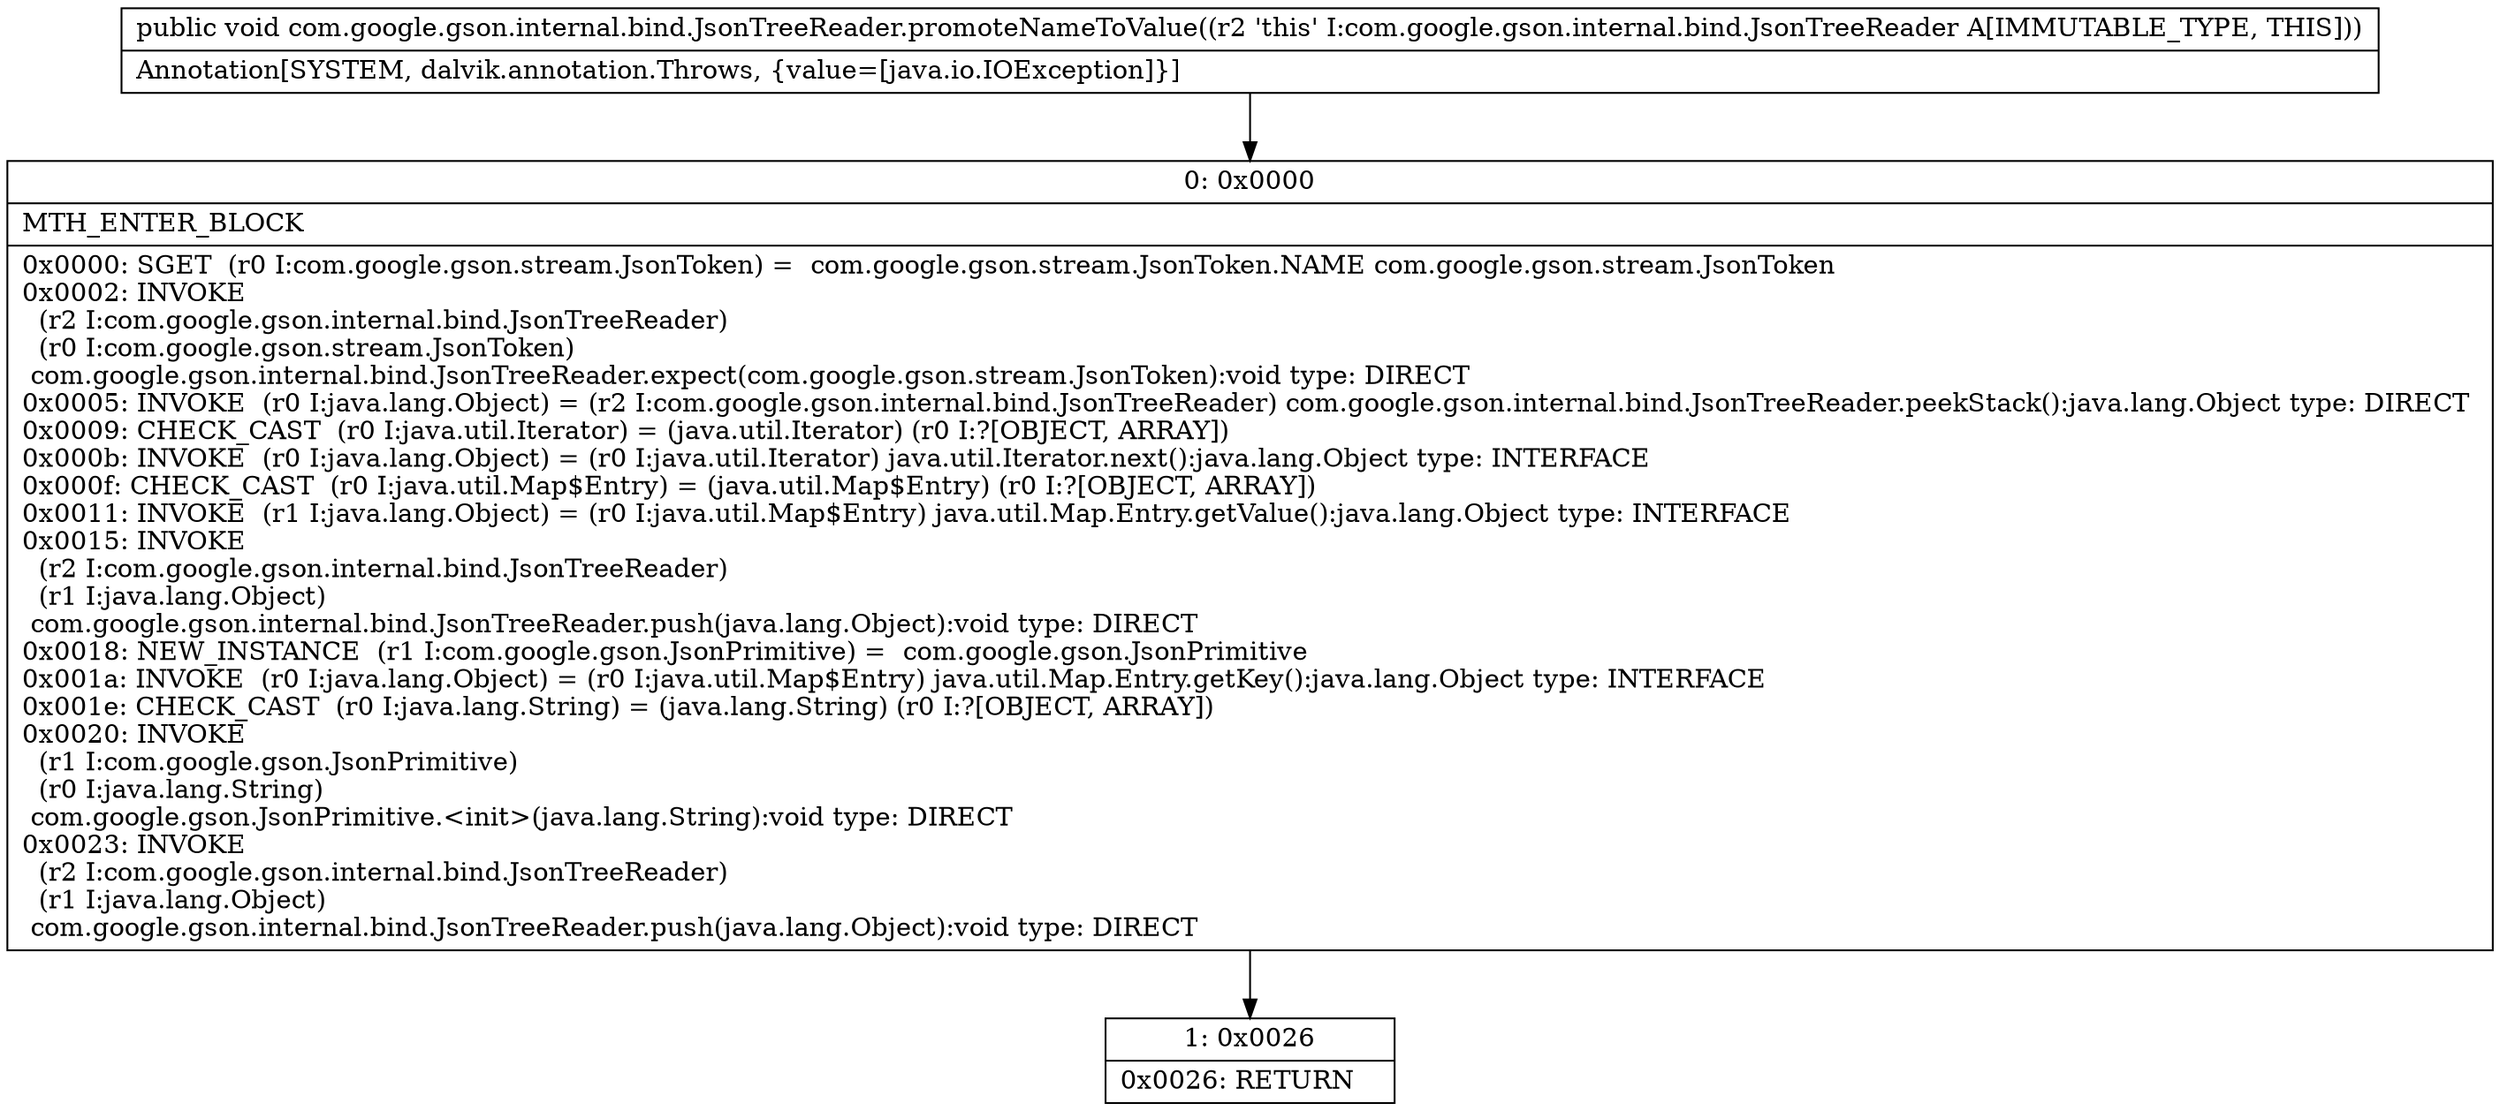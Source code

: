 digraph "CFG forcom.google.gson.internal.bind.JsonTreeReader.promoteNameToValue()V" {
Node_0 [shape=record,label="{0\:\ 0x0000|MTH_ENTER_BLOCK\l|0x0000: SGET  (r0 I:com.google.gson.stream.JsonToken) =  com.google.gson.stream.JsonToken.NAME com.google.gson.stream.JsonToken \l0x0002: INVOKE  \l  (r2 I:com.google.gson.internal.bind.JsonTreeReader)\l  (r0 I:com.google.gson.stream.JsonToken)\l com.google.gson.internal.bind.JsonTreeReader.expect(com.google.gson.stream.JsonToken):void type: DIRECT \l0x0005: INVOKE  (r0 I:java.lang.Object) = (r2 I:com.google.gson.internal.bind.JsonTreeReader) com.google.gson.internal.bind.JsonTreeReader.peekStack():java.lang.Object type: DIRECT \l0x0009: CHECK_CAST  (r0 I:java.util.Iterator) = (java.util.Iterator) (r0 I:?[OBJECT, ARRAY]) \l0x000b: INVOKE  (r0 I:java.lang.Object) = (r0 I:java.util.Iterator) java.util.Iterator.next():java.lang.Object type: INTERFACE \l0x000f: CHECK_CAST  (r0 I:java.util.Map$Entry) = (java.util.Map$Entry) (r0 I:?[OBJECT, ARRAY]) \l0x0011: INVOKE  (r1 I:java.lang.Object) = (r0 I:java.util.Map$Entry) java.util.Map.Entry.getValue():java.lang.Object type: INTERFACE \l0x0015: INVOKE  \l  (r2 I:com.google.gson.internal.bind.JsonTreeReader)\l  (r1 I:java.lang.Object)\l com.google.gson.internal.bind.JsonTreeReader.push(java.lang.Object):void type: DIRECT \l0x0018: NEW_INSTANCE  (r1 I:com.google.gson.JsonPrimitive) =  com.google.gson.JsonPrimitive \l0x001a: INVOKE  (r0 I:java.lang.Object) = (r0 I:java.util.Map$Entry) java.util.Map.Entry.getKey():java.lang.Object type: INTERFACE \l0x001e: CHECK_CAST  (r0 I:java.lang.String) = (java.lang.String) (r0 I:?[OBJECT, ARRAY]) \l0x0020: INVOKE  \l  (r1 I:com.google.gson.JsonPrimitive)\l  (r0 I:java.lang.String)\l com.google.gson.JsonPrimitive.\<init\>(java.lang.String):void type: DIRECT \l0x0023: INVOKE  \l  (r2 I:com.google.gson.internal.bind.JsonTreeReader)\l  (r1 I:java.lang.Object)\l com.google.gson.internal.bind.JsonTreeReader.push(java.lang.Object):void type: DIRECT \l}"];
Node_1 [shape=record,label="{1\:\ 0x0026|0x0026: RETURN   \l}"];
MethodNode[shape=record,label="{public void com.google.gson.internal.bind.JsonTreeReader.promoteNameToValue((r2 'this' I:com.google.gson.internal.bind.JsonTreeReader A[IMMUTABLE_TYPE, THIS]))  | Annotation[SYSTEM, dalvik.annotation.Throws, \{value=[java.io.IOException]\}]\l}"];
MethodNode -> Node_0;
Node_0 -> Node_1;
}

